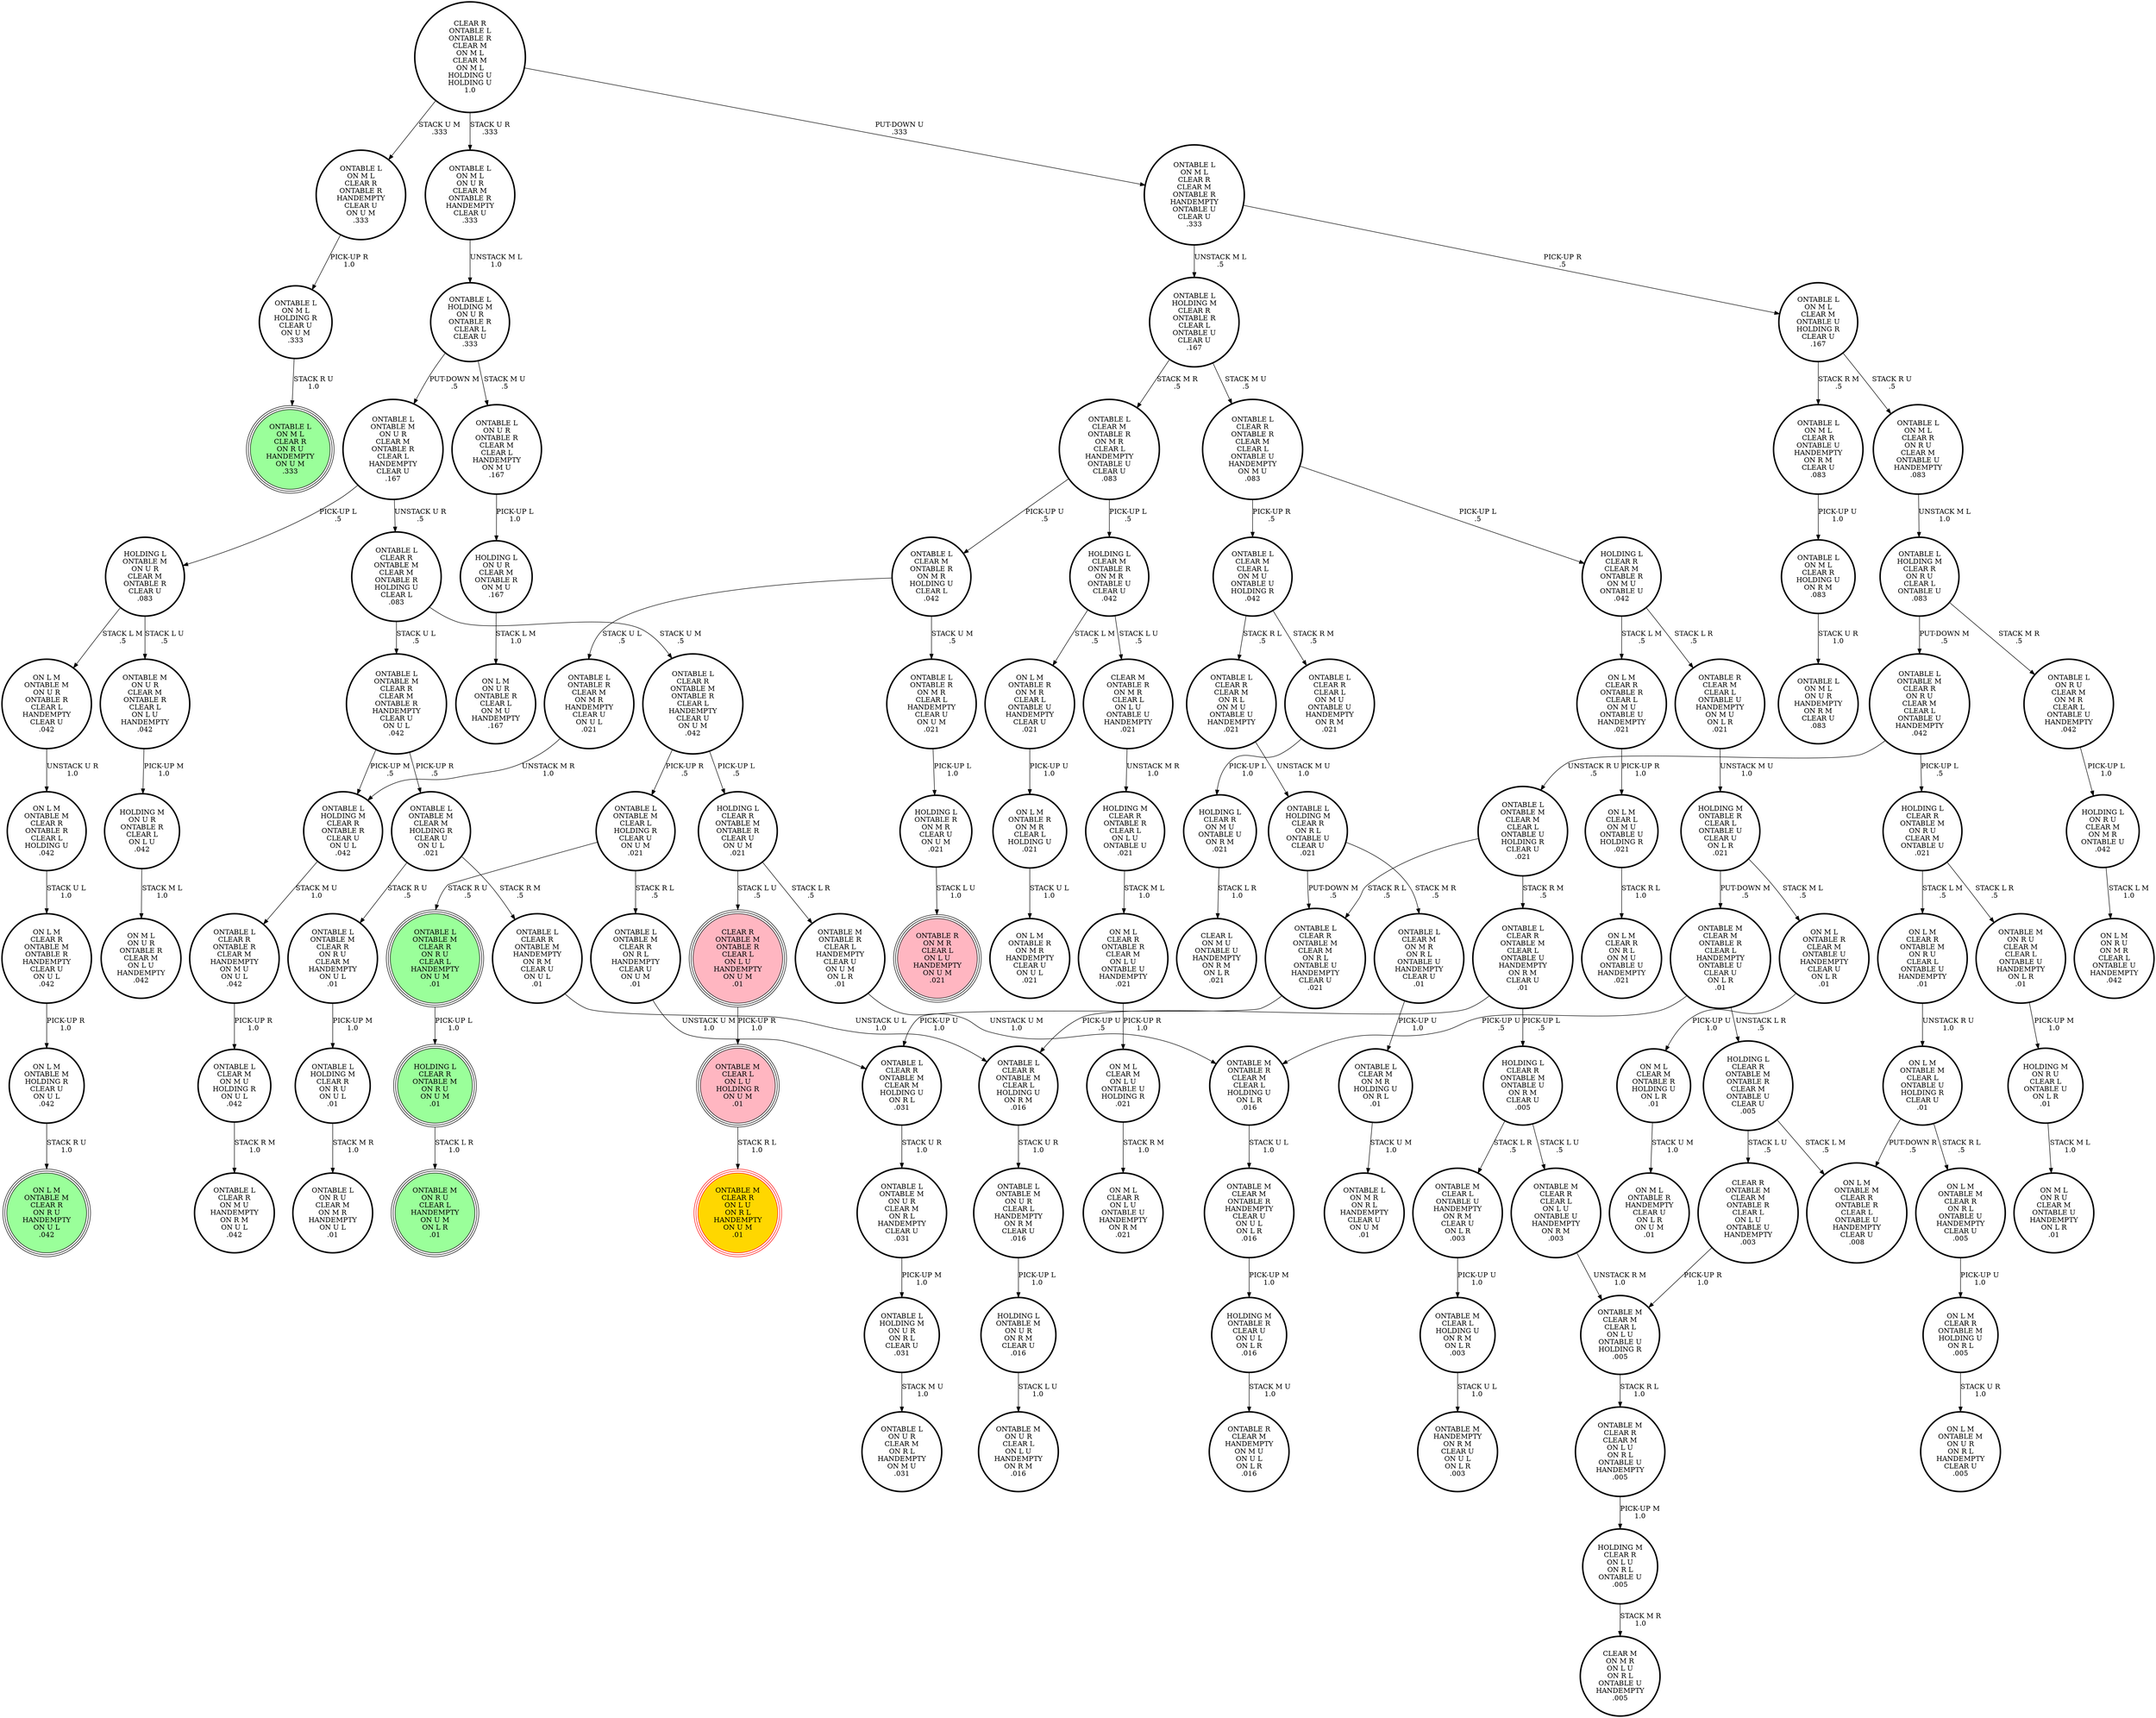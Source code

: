 digraph {
"ONTABLE M\nCLEAR M\nONTABLE R\nHANDEMPTY\nCLEAR U\nON U L\nON L R\n.016\n" -> "HOLDING M\nONTABLE R\nCLEAR U\nON U L\nON L R\n.016\n"[label="PICK-UP M\n1.0\n"];
"ON L M\nCLEAR R\nONTABLE M\nONTABLE R\nHANDEMPTY\nCLEAR U\nON U L\n.042\n" -> "ON L M\nONTABLE M\nHOLDING R\nCLEAR U\nON U L\n.042\n"[label="PICK-UP R\n1.0\n"];
"ONTABLE M\nCLEAR M\nCLEAR L\nON L U\nONTABLE U\nHOLDING R\n.005\n" -> "ONTABLE M\nCLEAR R\nCLEAR M\nON L U\nON R L\nONTABLE U\nHANDEMPTY\n.005\n"[label="STACK R L\n1.0\n"];
"ON L M\nONTABLE M\nHOLDING R\nCLEAR U\nON U L\n.042\n" -> "ON L M\nONTABLE M\nCLEAR R\nON R U\nHANDEMPTY\nON U L\n.042\n"[label="STACK R U\n1.0\n"];
"ON L M\nCLEAR R\nONTABLE R\nCLEAR L\nON M U\nONTABLE U\nHANDEMPTY\n.021\n" -> "ON L M\nCLEAR L\nON M U\nONTABLE U\nHOLDING R\n.021\n"[label="PICK-UP R\n1.0\n"];
"ONTABLE L\nCLEAR R\nONTABLE M\nHANDEMPTY\nON R M\nCLEAR U\nON U L\n.01\n" -> "ONTABLE L\nCLEAR R\nONTABLE M\nCLEAR L\nHOLDING U\nON R M\n.016\n"[label="UNSTACK U L\n1.0\n"];
"ONTABLE L\nHOLDING M\nCLEAR R\nON R U\nCLEAR L\nONTABLE U\n.083\n" -> "ONTABLE L\nON R U\nCLEAR M\nON M R\nCLEAR L\nONTABLE U\nHANDEMPTY\n.042\n"[label="STACK M R\n.5\n"];
"ONTABLE L\nHOLDING M\nCLEAR R\nON R U\nCLEAR L\nONTABLE U\n.083\n" -> "ONTABLE L\nONTABLE M\nCLEAR R\nON R U\nCLEAR M\nCLEAR L\nONTABLE U\nHANDEMPTY\n.042\n"[label="PUT-DOWN M\n.5\n"];
"ON L M\nONTABLE M\nCLEAR R\nONTABLE R\nCLEAR L\nHOLDING U\n.042\n" -> "ON L M\nCLEAR R\nONTABLE M\nONTABLE R\nHANDEMPTY\nCLEAR U\nON U L\n.042\n"[label="STACK U L\n1.0\n"];
"HOLDING L\nCLEAR R\nCLEAR M\nONTABLE R\nON M U\nONTABLE U\n.042\n" -> "ONTABLE R\nCLEAR M\nCLEAR L\nONTABLE U\nHANDEMPTY\nON M U\nON L R\n.021\n"[label="STACK L R\n.5\n"];
"HOLDING L\nCLEAR R\nCLEAR M\nONTABLE R\nON M U\nONTABLE U\n.042\n" -> "ON L M\nCLEAR R\nONTABLE R\nCLEAR L\nON M U\nONTABLE U\nHANDEMPTY\n.021\n"[label="STACK L M\n.5\n"];
"ONTABLE L\nHOLDING M\nON U R\nON R L\nCLEAR U\n.031\n" -> "ONTABLE L\nON U R\nCLEAR M\nON R L\nHANDEMPTY\nON M U\n.031\n"[label="STACK M U\n1.0\n"];
"HOLDING L\nCLEAR R\nONTABLE M\nON R U\nCLEAR M\nONTABLE U\n.021\n" -> "ON L M\nCLEAR R\nONTABLE M\nON R U\nCLEAR L\nONTABLE U\nHANDEMPTY\n.01\n"[label="STACK L M\n.5\n"];
"HOLDING L\nCLEAR R\nONTABLE M\nON R U\nCLEAR M\nONTABLE U\n.021\n" -> "ONTABLE M\nON R U\nCLEAR M\nCLEAR L\nONTABLE U\nHANDEMPTY\nON L R\n.01\n"[label="STACK L R\n.5\n"];
"HOLDING L\nONTABLE M\nON U R\nCLEAR M\nONTABLE R\nCLEAR U\n.083\n" -> "ONTABLE M\nON U R\nCLEAR M\nONTABLE R\nCLEAR L\nON L U\nHANDEMPTY\n.042\n"[label="STACK L U\n.5\n"];
"HOLDING L\nONTABLE M\nON U R\nCLEAR M\nONTABLE R\nCLEAR U\n.083\n" -> "ON L M\nONTABLE M\nON U R\nONTABLE R\nCLEAR L\nHANDEMPTY\nCLEAR U\n.042\n"[label="STACK L M\n.5\n"];
"HOLDING L\nCLEAR M\nONTABLE R\nON M R\nONTABLE U\nCLEAR U\n.042\n" -> "ON L M\nONTABLE R\nON M R\nCLEAR L\nONTABLE U\nHANDEMPTY\nCLEAR U\n.021\n"[label="STACK L M\n.5\n"];
"HOLDING L\nCLEAR M\nONTABLE R\nON M R\nONTABLE U\nCLEAR U\n.042\n" -> "CLEAR M\nONTABLE R\nON M R\nCLEAR L\nON L U\nONTABLE U\nHANDEMPTY\n.021\n"[label="STACK L U\n.5\n"];
"HOLDING L\nCLEAR R\nON M U\nONTABLE U\nON R M\n.021\n" -> "CLEAR L\nON M U\nONTABLE U\nHANDEMPTY\nON R M\nON L R\n.021\n"[label="STACK L R\n1.0\n"];
"HOLDING M\nONTABLE R\nCLEAR U\nON U L\nON L R\n.016\n" -> "ONTABLE R\nCLEAR M\nHANDEMPTY\nON M U\nON U L\nON L R\n.016\n"[label="STACK M U\n1.0\n"];
"ONTABLE R\nCLEAR M\nCLEAR L\nONTABLE U\nHANDEMPTY\nON M U\nON L R\n.021\n" -> "HOLDING M\nONTABLE R\nCLEAR L\nONTABLE U\nCLEAR U\nON L R\n.021\n"[label="UNSTACK M U\n1.0\n"];
"ONTABLE M\nCLEAR R\nCLEAR L\nON L U\nONTABLE U\nHANDEMPTY\nON R M\n.003\n" -> "ONTABLE M\nCLEAR M\nCLEAR L\nON L U\nONTABLE U\nHOLDING R\n.005\n"[label="UNSTACK R M\n1.0\n"];
"ONTABLE L\nONTABLE R\nON M R\nCLEAR L\nHANDEMPTY\nCLEAR U\nON U M\n.021\n" -> "HOLDING L\nONTABLE R\nON M R\nCLEAR U\nON U M\n.021\n"[label="PICK-UP L\n1.0\n"];
"HOLDING L\nCLEAR R\nONTABLE M\nONTABLE R\nCLEAR M\nONTABLE U\nCLEAR U\n.005\n" -> "ON L M\nONTABLE M\nCLEAR R\nONTABLE R\nCLEAR L\nONTABLE U\nHANDEMPTY\nCLEAR U\n.008\n"[label="STACK L M\n.5\n"];
"HOLDING L\nCLEAR R\nONTABLE M\nONTABLE R\nCLEAR M\nONTABLE U\nCLEAR U\n.005\n" -> "CLEAR R\nONTABLE M\nCLEAR M\nONTABLE R\nCLEAR L\nON L U\nONTABLE U\nHANDEMPTY\n.003\n"[label="STACK L U\n.5\n"];
"ON M L\nCLEAR M\nON L U\nONTABLE U\nHOLDING R\n.021\n" -> "ON M L\nCLEAR R\nON L U\nONTABLE U\nHANDEMPTY\nON R M\n.021\n"[label="STACK R M\n1.0\n"];
"ONTABLE M\nONTABLE R\nCLEAR M\nCLEAR L\nHOLDING U\nON L R\n.016\n" -> "ONTABLE M\nCLEAR M\nONTABLE R\nHANDEMPTY\nCLEAR U\nON U L\nON L R\n.016\n"[label="STACK U L\n1.0\n"];
"ONTABLE M\nCLEAR L\nHOLDING U\nON R M\nON L R\n.003\n" -> "ONTABLE M\nHANDEMPTY\nON R M\nCLEAR U\nON U L\nON L R\n.003\n"[label="STACK U L\n1.0\n"];
"CLEAR M\nONTABLE R\nON M R\nCLEAR L\nON L U\nONTABLE U\nHANDEMPTY\n.021\n" -> "HOLDING M\nCLEAR R\nONTABLE R\nCLEAR L\nON L U\nONTABLE U\n.021\n"[label="UNSTACK M R\n1.0\n"];
"ON L M\nONTABLE R\nON M R\nCLEAR L\nONTABLE U\nHANDEMPTY\nCLEAR U\n.021\n" -> "ON L M\nONTABLE R\nON M R\nCLEAR L\nHOLDING U\n.021\n"[label="PICK-UP U\n1.0\n"];
"HOLDING L\nON R U\nCLEAR M\nON M R\nONTABLE U\n.042\n" -> "ON L M\nON R U\nON M R\nCLEAR L\nONTABLE U\nHANDEMPTY\n.042\n"[label="STACK L M\n1.0\n"];
"ONTABLE L\nCLEAR R\nONTABLE M\nCLEAR M\nON R L\nONTABLE U\nHANDEMPTY\nCLEAR U\n.021\n" -> "ONTABLE L\nCLEAR R\nONTABLE M\nCLEAR M\nHOLDING U\nON R L\n.031\n"[label="PICK-UP U\n1.0\n"];
"ONTABLE M\nCLEAR L\nON L U\nHOLDING R\nON U M\n.01\n" -> "ONTABLE M\nCLEAR R\nON L U\nON R L\nHANDEMPTY\nON U M\n.01\n"[label="STACK R L\n1.0\n"];
"ONTABLE M\nON R U\nCLEAR M\nCLEAR L\nONTABLE U\nHANDEMPTY\nON L R\n.01\n" -> "HOLDING M\nON R U\nCLEAR L\nONTABLE U\nON L R\n.01\n"[label="PICK-UP M\n1.0\n"];
"HOLDING L\nON U R\nCLEAR M\nONTABLE R\nON M U\n.167\n" -> "ON L M\nON U R\nONTABLE R\nCLEAR L\nON M U\nHANDEMPTY\n.167\n"[label="STACK L M\n1.0\n"];
"ONTABLE L\nON M L\nCLEAR R\nONTABLE R\nHANDEMPTY\nCLEAR U\nON U M\n.333\n" -> "ONTABLE L\nON M L\nHOLDING R\nCLEAR U\nON U M\n.333\n"[label="PICK-UP R\n1.0\n"];
"ONTABLE L\nHOLDING M\nON U R\nONTABLE R\nCLEAR L\nCLEAR U\n.333\n" -> "ONTABLE L\nON U R\nONTABLE R\nCLEAR M\nCLEAR L\nHANDEMPTY\nON M U\n.167\n"[label="STACK M U\n.5\n"];
"ONTABLE L\nHOLDING M\nON U R\nONTABLE R\nCLEAR L\nCLEAR U\n.333\n" -> "ONTABLE L\nONTABLE M\nON U R\nCLEAR M\nONTABLE R\nCLEAR L\nHANDEMPTY\nCLEAR U\n.167\n"[label="PUT-DOWN M\n.5\n"];
"ONTABLE L\nCLEAR R\nONTABLE M\nONTABLE R\nCLEAR L\nHANDEMPTY\nCLEAR U\nON U M\n.042\n" -> "ONTABLE L\nONTABLE M\nCLEAR L\nHOLDING R\nCLEAR U\nON U M\n.021\n"[label="PICK-UP R\n.5\n"];
"ONTABLE L\nCLEAR R\nONTABLE M\nONTABLE R\nCLEAR L\nHANDEMPTY\nCLEAR U\nON U M\n.042\n" -> "HOLDING L\nCLEAR R\nONTABLE M\nONTABLE R\nCLEAR U\nON U M\n.021\n"[label="PICK-UP L\n.5\n"];
"ON L M\nONTABLE M\nCLEAR L\nONTABLE U\nHOLDING R\nCLEAR U\n.01\n" -> "ON L M\nONTABLE M\nCLEAR R\nONTABLE R\nCLEAR L\nONTABLE U\nHANDEMPTY\nCLEAR U\n.008\n"[label="PUT-DOWN R\n.5\n"];
"ON L M\nONTABLE M\nCLEAR L\nONTABLE U\nHOLDING R\nCLEAR U\n.01\n" -> "ON L M\nONTABLE M\nCLEAR R\nON R L\nONTABLE U\nHANDEMPTY\nCLEAR U\n.005\n"[label="STACK R L\n.5\n"];
"ONTABLE L\nON M L\nCLEAR R\nHOLDING U\nON R M\n.083\n" -> "ONTABLE L\nON M L\nON U R\nHANDEMPTY\nON R M\nCLEAR U\n.083\n"[label="STACK U R\n1.0\n"];
"ONTABLE L\nONTABLE M\nCLEAR R\nCLEAR M\nONTABLE R\nHANDEMPTY\nCLEAR U\nON U L\n.042\n" -> "ONTABLE L\nONTABLE M\nCLEAR M\nHOLDING R\nCLEAR U\nON U L\n.021\n"[label="PICK-UP R\n.5\n"];
"ONTABLE L\nONTABLE M\nCLEAR R\nCLEAR M\nONTABLE R\nHANDEMPTY\nCLEAR U\nON U L\n.042\n" -> "ONTABLE L\nHOLDING M\nCLEAR R\nONTABLE R\nCLEAR U\nON U L\n.042\n"[label="PICK-UP M\n.5\n"];
"ONTABLE L\nONTABLE M\nCLEAR L\nHOLDING R\nCLEAR U\nON U M\n.021\n" -> "ONTABLE L\nONTABLE M\nCLEAR R\nON R U\nCLEAR L\nHANDEMPTY\nON U M\n.01\n"[label="STACK R U\n.5\n"];
"ONTABLE L\nONTABLE M\nCLEAR L\nHOLDING R\nCLEAR U\nON U M\n.021\n" -> "ONTABLE L\nONTABLE M\nCLEAR R\nON R L\nHANDEMPTY\nCLEAR U\nON U M\n.01\n"[label="STACK R L\n.5\n"];
"ONTABLE M\nCLEAR L\nONTABLE U\nHANDEMPTY\nON R M\nCLEAR U\nON L R\n.003\n" -> "ONTABLE M\nCLEAR L\nHOLDING U\nON R M\nON L R\n.003\n"[label="PICK-UP U\n1.0\n"];
"ONTABLE L\nON M L\nON U R\nCLEAR M\nONTABLE R\nHANDEMPTY\nCLEAR U\n.333\n" -> "ONTABLE L\nHOLDING M\nON U R\nONTABLE R\nCLEAR L\nCLEAR U\n.333\n"[label="UNSTACK M L\n1.0\n"];
"ONTABLE L\nON M L\nCLEAR R\nCLEAR M\nONTABLE R\nHANDEMPTY\nONTABLE U\nCLEAR U\n.333\n" -> "ONTABLE L\nHOLDING M\nCLEAR R\nONTABLE R\nCLEAR L\nONTABLE U\nCLEAR U\n.167\n"[label="UNSTACK M L\n.5\n"];
"ONTABLE L\nON M L\nCLEAR R\nCLEAR M\nONTABLE R\nHANDEMPTY\nONTABLE U\nCLEAR U\n.333\n" -> "ONTABLE L\nON M L\nCLEAR M\nONTABLE U\nHOLDING R\nCLEAR U\n.167\n"[label="PICK-UP R\n.5\n"];
"ON L M\nONTABLE R\nON M R\nCLEAR L\nHOLDING U\n.021\n" -> "ON L M\nONTABLE R\nON M R\nHANDEMPTY\nCLEAR U\nON U L\n.021\n"[label="STACK U L\n1.0\n"];
"ONTABLE L\nON M L\nCLEAR R\nON R U\nCLEAR M\nONTABLE U\nHANDEMPTY\n.083\n" -> "ONTABLE L\nHOLDING M\nCLEAR R\nON R U\nCLEAR L\nONTABLE U\n.083\n"[label="UNSTACK M L\n1.0\n"];
"ONTABLE M\nON U R\nCLEAR M\nONTABLE R\nCLEAR L\nON L U\nHANDEMPTY\n.042\n" -> "HOLDING M\nON U R\nONTABLE R\nCLEAR L\nON L U\n.042\n"[label="PICK-UP M\n1.0\n"];
"HOLDING L\nCLEAR R\nONTABLE M\nON R U\nON U M\n.01\n" -> "ONTABLE M\nON R U\nCLEAR L\nHANDEMPTY\nON U M\nON L R\n.01\n"[label="STACK L R\n1.0\n"];
"ONTABLE L\nCLEAR R\nONTABLE R\nCLEAR M\nCLEAR L\nONTABLE U\nHANDEMPTY\nON M U\n.083\n" -> "HOLDING L\nCLEAR R\nCLEAR M\nONTABLE R\nON M U\nONTABLE U\n.042\n"[label="PICK-UP L\n.5\n"];
"ONTABLE L\nCLEAR R\nONTABLE R\nCLEAR M\nCLEAR L\nONTABLE U\nHANDEMPTY\nON M U\n.083\n" -> "ONTABLE L\nCLEAR M\nCLEAR L\nON M U\nONTABLE U\nHOLDING R\n.042\n"[label="PICK-UP R\n.5\n"];
"ONTABLE L\nCLEAR R\nCLEAR M\nON R L\nON M U\nONTABLE U\nHANDEMPTY\n.021\n" -> "ONTABLE L\nHOLDING M\nCLEAR R\nON R L\nONTABLE U\nCLEAR U\n.021\n"[label="UNSTACK M U\n1.0\n"];
"ONTABLE L\nONTABLE M\nCLEAR M\nCLEAR L\nONTABLE U\nHOLDING R\nCLEAR U\n.021\n" -> "ONTABLE L\nCLEAR R\nONTABLE M\nCLEAR M\nON R L\nONTABLE U\nHANDEMPTY\nCLEAR U\n.021\n"[label="STACK R L\n.5\n"];
"ONTABLE L\nONTABLE M\nCLEAR M\nCLEAR L\nONTABLE U\nHOLDING R\nCLEAR U\n.021\n" -> "ONTABLE L\nCLEAR R\nONTABLE M\nCLEAR L\nONTABLE U\nHANDEMPTY\nON R M\nCLEAR U\n.01\n"[label="STACK R M\n.5\n"];
"ONTABLE L\nONTABLE M\nCLEAR R\nON R U\nCLEAR M\nHANDEMPTY\nON U L\n.01\n" -> "ONTABLE L\nHOLDING M\nCLEAR R\nON R U\nON U L\n.01\n"[label="PICK-UP M\n1.0\n"];
"CLEAR R\nONTABLE M\nCLEAR M\nONTABLE R\nCLEAR L\nON L U\nONTABLE U\nHANDEMPTY\n.003\n" -> "ONTABLE M\nCLEAR M\nCLEAR L\nON L U\nONTABLE U\nHOLDING R\n.005\n"[label="PICK-UP R\n1.0\n"];
"ONTABLE L\nON M L\nCLEAR M\nONTABLE U\nHOLDING R\nCLEAR U\n.167\n" -> "ONTABLE L\nON M L\nCLEAR R\nONTABLE U\nHANDEMPTY\nON R M\nCLEAR U\n.083\n"[label="STACK R M\n.5\n"];
"ONTABLE L\nON M L\nCLEAR M\nONTABLE U\nHOLDING R\nCLEAR U\n.167\n" -> "ONTABLE L\nON M L\nCLEAR R\nON R U\nCLEAR M\nONTABLE U\nHANDEMPTY\n.083\n"[label="STACK R U\n.5\n"];
"ON L M\nONTABLE M\nON U R\nONTABLE R\nCLEAR L\nHANDEMPTY\nCLEAR U\n.042\n" -> "ON L M\nONTABLE M\nCLEAR R\nONTABLE R\nCLEAR L\nHOLDING U\n.042\n"[label="UNSTACK U R\n1.0\n"];
"ONTABLE M\nCLEAR M\nONTABLE R\nCLEAR L\nHANDEMPTY\nONTABLE U\nCLEAR U\nON L R\n.01\n" -> "ONTABLE M\nONTABLE R\nCLEAR M\nCLEAR L\nHOLDING U\nON L R\n.016\n"[label="PICK-UP U\n.5\n"];
"ONTABLE M\nCLEAR M\nONTABLE R\nCLEAR L\nHANDEMPTY\nONTABLE U\nCLEAR U\nON L R\n.01\n" -> "HOLDING L\nCLEAR R\nONTABLE M\nONTABLE R\nCLEAR M\nONTABLE U\nCLEAR U\n.005\n"[label="UNSTACK L R\n.5\n"];
"ONTABLE L\nCLEAR M\nON M R\nON R L\nONTABLE U\nHANDEMPTY\nCLEAR U\n.01\n" -> "ONTABLE L\nCLEAR M\nON M R\nHOLDING U\nON R L\n.01\n"[label="PICK-UP U\n1.0\n"];
"ONTABLE L\nONTABLE M\nON U R\nCLEAR M\nON R L\nHANDEMPTY\nCLEAR U\n.031\n" -> "ONTABLE L\nHOLDING M\nON U R\nON R L\nCLEAR U\n.031\n"[label="PICK-UP M\n1.0\n"];
"HOLDING L\nONTABLE R\nON M R\nCLEAR U\nON U M\n.021\n" -> "ONTABLE R\nON M R\nCLEAR L\nON L U\nHANDEMPTY\nON U M\n.021\n"[label="STACK L U\n1.0\n"];
"ONTABLE L\nCLEAR M\nONTABLE R\nON M R\nCLEAR L\nHANDEMPTY\nONTABLE U\nCLEAR U\n.083\n" -> "ONTABLE L\nCLEAR M\nONTABLE R\nON M R\nHOLDING U\nCLEAR L\n.042\n"[label="PICK-UP U\n.5\n"];
"ONTABLE L\nCLEAR M\nONTABLE R\nON M R\nCLEAR L\nHANDEMPTY\nONTABLE U\nCLEAR U\n.083\n" -> "HOLDING L\nCLEAR M\nONTABLE R\nON M R\nONTABLE U\nCLEAR U\n.042\n"[label="PICK-UP L\n.5\n"];
"ONTABLE L\nON M L\nCLEAR R\nONTABLE U\nHANDEMPTY\nON R M\nCLEAR U\n.083\n" -> "ONTABLE L\nON M L\nCLEAR R\nHOLDING U\nON R M\n.083\n"[label="PICK-UP U\n1.0\n"];
"HOLDING M\nONTABLE R\nCLEAR L\nONTABLE U\nCLEAR U\nON L R\n.021\n" -> "ONTABLE M\nCLEAR M\nONTABLE R\nCLEAR L\nHANDEMPTY\nONTABLE U\nCLEAR U\nON L R\n.01\n"[label="PUT-DOWN M\n.5\n"];
"HOLDING M\nONTABLE R\nCLEAR L\nONTABLE U\nCLEAR U\nON L R\n.021\n" -> "ON M L\nONTABLE R\nCLEAR M\nONTABLE U\nHANDEMPTY\nCLEAR U\nON L R\n.01\n"[label="STACK M L\n.5\n"];
"ONTABLE L\nCLEAR R\nONTABLE M\nCLEAR M\nHOLDING U\nON R L\n.031\n" -> "ONTABLE L\nONTABLE M\nON U R\nCLEAR M\nON R L\nHANDEMPTY\nCLEAR U\n.031\n"[label="STACK U R\n1.0\n"];
"ONTABLE L\nCLEAR M\nCLEAR L\nON M U\nONTABLE U\nHOLDING R\n.042\n" -> "ONTABLE L\nCLEAR R\nCLEAR M\nON R L\nON M U\nONTABLE U\nHANDEMPTY\n.021\n"[label="STACK R L\n.5\n"];
"ONTABLE L\nCLEAR M\nCLEAR L\nON M U\nONTABLE U\nHOLDING R\n.042\n" -> "ONTABLE L\nCLEAR R\nCLEAR L\nON M U\nONTABLE U\nHANDEMPTY\nON R M\n.021\n"[label="STACK R M\n.5\n"];
"ONTABLE M\nONTABLE R\nCLEAR L\nHANDEMPTY\nCLEAR U\nON U M\nON L R\n.01\n" -> "ONTABLE M\nONTABLE R\nCLEAR M\nCLEAR L\nHOLDING U\nON L R\n.016\n"[label="UNSTACK U M\n1.0\n"];
"HOLDING L\nCLEAR R\nONTABLE M\nONTABLE U\nON R M\nCLEAR U\n.005\n" -> "ONTABLE M\nCLEAR R\nCLEAR L\nON L U\nONTABLE U\nHANDEMPTY\nON R M\n.003\n"[label="STACK L U\n.5\n"];
"HOLDING L\nCLEAR R\nONTABLE M\nONTABLE U\nON R M\nCLEAR U\n.005\n" -> "ONTABLE M\nCLEAR L\nONTABLE U\nHANDEMPTY\nON R M\nCLEAR U\nON L R\n.003\n"[label="STACK L R\n.5\n"];
"HOLDING M\nON U R\nONTABLE R\nCLEAR L\nON L U\n.042\n" -> "ON M L\nON U R\nONTABLE R\nCLEAR M\nON L U\nHANDEMPTY\n.042\n"[label="STACK M L\n1.0\n"];
"ONTABLE M\nCLEAR R\nCLEAR M\nON L U\nON R L\nONTABLE U\nHANDEMPTY\n.005\n" -> "HOLDING M\nCLEAR R\nON L U\nON R L\nONTABLE U\n.005\n"[label="PICK-UP M\n1.0\n"];
"ONTABLE L\nONTABLE M\nON U R\nCLEAR M\nONTABLE R\nCLEAR L\nHANDEMPTY\nCLEAR U\n.167\n" -> "HOLDING L\nONTABLE M\nON U R\nCLEAR M\nONTABLE R\nCLEAR U\n.083\n"[label="PICK-UP L\n.5\n"];
"ONTABLE L\nONTABLE M\nON U R\nCLEAR M\nONTABLE R\nCLEAR L\nHANDEMPTY\nCLEAR U\n.167\n" -> "ONTABLE L\nCLEAR R\nONTABLE M\nCLEAR M\nONTABLE R\nHOLDING U\nCLEAR L\n.083\n"[label="UNSTACK U R\n.5\n"];
"ON L M\nCLEAR R\nONTABLE M\nON R U\nCLEAR L\nONTABLE U\nHANDEMPTY\n.01\n" -> "ON L M\nONTABLE M\nCLEAR L\nONTABLE U\nHOLDING R\nCLEAR U\n.01\n"[label="UNSTACK R U\n1.0\n"];
"CLEAR R\nONTABLE M\nONTABLE R\nCLEAR L\nON L U\nHANDEMPTY\nON U M\n.01\n" -> "ONTABLE M\nCLEAR L\nON L U\nHOLDING R\nON U M\n.01\n"[label="PICK-UP R\n1.0\n"];
"ONTABLE L\nONTABLE R\nCLEAR M\nON M R\nHANDEMPTY\nCLEAR U\nON U L\n.021\n" -> "ONTABLE L\nHOLDING M\nCLEAR R\nONTABLE R\nCLEAR U\nON U L\n.042\n"[label="UNSTACK M R\n1.0\n"];
"CLEAR R\nONTABLE L\nONTABLE R\nCLEAR M\nON M L\nCLEAR M\nON M L\nHOLDING U\nHOLDING U\n1.0\n" -> "ONTABLE L\nON M L\nON U R\nCLEAR M\nONTABLE R\nHANDEMPTY\nCLEAR U\n.333\n"[label="STACK U R\n.333\n"];
"CLEAR R\nONTABLE L\nONTABLE R\nCLEAR M\nON M L\nCLEAR M\nON M L\nHOLDING U\nHOLDING U\n1.0\n" -> "ONTABLE L\nON M L\nCLEAR R\nCLEAR M\nONTABLE R\nHANDEMPTY\nONTABLE U\nCLEAR U\n.333\n"[label="PUT-DOWN U\n.333\n"];
"CLEAR R\nONTABLE L\nONTABLE R\nCLEAR M\nON M L\nCLEAR M\nON M L\nHOLDING U\nHOLDING U\n1.0\n" -> "ONTABLE L\nON M L\nCLEAR R\nONTABLE R\nHANDEMPTY\nCLEAR U\nON U M\n.333\n"[label="STACK U M\n.333\n"];
"ONTABLE L\nHOLDING M\nCLEAR R\nONTABLE R\nCLEAR L\nONTABLE U\nCLEAR U\n.167\n" -> "ONTABLE L\nCLEAR R\nONTABLE R\nCLEAR M\nCLEAR L\nONTABLE U\nHANDEMPTY\nON M U\n.083\n"[label="STACK M U\n.5\n"];
"ONTABLE L\nHOLDING M\nCLEAR R\nONTABLE R\nCLEAR L\nONTABLE U\nCLEAR U\n.167\n" -> "ONTABLE L\nCLEAR M\nONTABLE R\nON M R\nCLEAR L\nHANDEMPTY\nONTABLE U\nCLEAR U\n.083\n"[label="STACK M R\n.5\n"];
"ONTABLE L\nCLEAR R\nONTABLE M\nCLEAR L\nONTABLE U\nHANDEMPTY\nON R M\nCLEAR U\n.01\n" -> "ONTABLE L\nCLEAR R\nONTABLE M\nCLEAR L\nHOLDING U\nON R M\n.016\n"[label="PICK-UP U\n.5\n"];
"ONTABLE L\nCLEAR R\nONTABLE M\nCLEAR L\nONTABLE U\nHANDEMPTY\nON R M\nCLEAR U\n.01\n" -> "HOLDING L\nCLEAR R\nONTABLE M\nONTABLE U\nON R M\nCLEAR U\n.005\n"[label="PICK-UP L\n.5\n"];
"ON L M\nONTABLE M\nCLEAR R\nON R L\nONTABLE U\nHANDEMPTY\nCLEAR U\n.005\n" -> "ON L M\nCLEAR R\nONTABLE M\nHOLDING U\nON R L\n.005\n"[label="PICK-UP U\n1.0\n"];
"ONTABLE L\nCLEAR R\nCLEAR L\nON M U\nONTABLE U\nHANDEMPTY\nON R M\n.021\n" -> "HOLDING L\nCLEAR R\nON M U\nONTABLE U\nON R M\n.021\n"[label="PICK-UP L\n1.0\n"];
"ON M L\nCLEAR R\nONTABLE R\nCLEAR M\nON L U\nONTABLE U\nHANDEMPTY\n.021\n" -> "ON M L\nCLEAR M\nON L U\nONTABLE U\nHOLDING R\n.021\n"[label="PICK-UP R\n1.0\n"];
"ONTABLE L\nHOLDING M\nCLEAR R\nONTABLE R\nCLEAR U\nON U L\n.042\n" -> "ONTABLE L\nCLEAR R\nONTABLE R\nCLEAR M\nHANDEMPTY\nON M U\nON U L\n.042\n"[label="STACK M U\n1.0\n"];
"ONTABLE L\nONTABLE M\nCLEAR R\nON R L\nHANDEMPTY\nCLEAR U\nON U M\n.01\n" -> "ONTABLE L\nCLEAR R\nONTABLE M\nCLEAR M\nHOLDING U\nON R L\n.031\n"[label="UNSTACK U M\n1.0\n"];
"ONTABLE L\nCLEAR M\nONTABLE R\nON M R\nHOLDING U\nCLEAR L\n.042\n" -> "ONTABLE L\nONTABLE R\nCLEAR M\nON M R\nHANDEMPTY\nCLEAR U\nON U L\n.021\n"[label="STACK U L\n.5\n"];
"ONTABLE L\nCLEAR M\nONTABLE R\nON M R\nHOLDING U\nCLEAR L\n.042\n" -> "ONTABLE L\nONTABLE R\nON M R\nCLEAR L\nHANDEMPTY\nCLEAR U\nON U M\n.021\n"[label="STACK U M\n.5\n"];
"ONTABLE L\nONTABLE M\nCLEAR R\nON R U\nCLEAR L\nHANDEMPTY\nON U M\n.01\n" -> "HOLDING L\nCLEAR R\nONTABLE M\nON R U\nON U M\n.01\n"[label="PICK-UP L\n1.0\n"];
"ONTABLE L\nON U R\nONTABLE R\nCLEAR M\nCLEAR L\nHANDEMPTY\nON M U\n.167\n" -> "HOLDING L\nON U R\nCLEAR M\nONTABLE R\nON M U\n.167\n"[label="PICK-UP L\n1.0\n"];
"ONTABLE L\nON R U\nCLEAR M\nON M R\nCLEAR L\nONTABLE U\nHANDEMPTY\n.042\n" -> "HOLDING L\nON R U\nCLEAR M\nON M R\nONTABLE U\n.042\n"[label="PICK-UP L\n1.0\n"];
"ONTABLE L\nHOLDING M\nCLEAR R\nON R L\nONTABLE U\nCLEAR U\n.021\n" -> "ONTABLE L\nCLEAR R\nONTABLE M\nCLEAR M\nON R L\nONTABLE U\nHANDEMPTY\nCLEAR U\n.021\n"[label="PUT-DOWN M\n.5\n"];
"ONTABLE L\nHOLDING M\nCLEAR R\nON R L\nONTABLE U\nCLEAR U\n.021\n" -> "ONTABLE L\nCLEAR M\nON M R\nON R L\nONTABLE U\nHANDEMPTY\nCLEAR U\n.01\n"[label="STACK M R\n.5\n"];
"ONTABLE L\nON M L\nHOLDING R\nCLEAR U\nON U M\n.333\n" -> "ONTABLE L\nON M L\nCLEAR R\nON R U\nHANDEMPTY\nON U M\n.333\n"[label="STACK R U\n1.0\n"];
"HOLDING L\nONTABLE M\nON U R\nON R M\nCLEAR U\n.016\n" -> "ONTABLE M\nON U R\nCLEAR L\nON L U\nHANDEMPTY\nON R M\n.016\n"[label="STACK L U\n1.0\n"];
"ONTABLE L\nONTABLE M\nCLEAR R\nON R U\nCLEAR M\nCLEAR L\nONTABLE U\nHANDEMPTY\n.042\n" -> "ONTABLE L\nONTABLE M\nCLEAR M\nCLEAR L\nONTABLE U\nHOLDING R\nCLEAR U\n.021\n"[label="UNSTACK R U\n.5\n"];
"ONTABLE L\nONTABLE M\nCLEAR R\nON R U\nCLEAR M\nCLEAR L\nONTABLE U\nHANDEMPTY\n.042\n" -> "HOLDING L\nCLEAR R\nONTABLE M\nON R U\nCLEAR M\nONTABLE U\n.021\n"[label="PICK-UP L\n.5\n"];
"ON M L\nONTABLE R\nCLEAR M\nONTABLE U\nHANDEMPTY\nCLEAR U\nON L R\n.01\n" -> "ON M L\nCLEAR M\nONTABLE R\nHOLDING U\nON L R\n.01\n"[label="PICK-UP U\n1.0\n"];
"ONTABLE L\nONTABLE M\nON U R\nCLEAR L\nHANDEMPTY\nON R M\nCLEAR U\n.016\n" -> "HOLDING L\nONTABLE M\nON U R\nON R M\nCLEAR U\n.016\n"[label="PICK-UP L\n1.0\n"];
"ONTABLE L\nCLEAR R\nONTABLE M\nCLEAR M\nONTABLE R\nHOLDING U\nCLEAR L\n.083\n" -> "ONTABLE L\nONTABLE M\nCLEAR R\nCLEAR M\nONTABLE R\nHANDEMPTY\nCLEAR U\nON U L\n.042\n"[label="STACK U L\n.5\n"];
"ONTABLE L\nCLEAR R\nONTABLE M\nCLEAR M\nONTABLE R\nHOLDING U\nCLEAR L\n.083\n" -> "ONTABLE L\nCLEAR R\nONTABLE M\nONTABLE R\nCLEAR L\nHANDEMPTY\nCLEAR U\nON U M\n.042\n"[label="STACK U M\n.5\n"];
"ONTABLE L\nCLEAR R\nONTABLE M\nCLEAR L\nHOLDING U\nON R M\n.016\n" -> "ONTABLE L\nONTABLE M\nON U R\nCLEAR L\nHANDEMPTY\nON R M\nCLEAR U\n.016\n"[label="STACK U R\n1.0\n"];
"HOLDING L\nCLEAR R\nONTABLE M\nONTABLE R\nCLEAR U\nON U M\n.021\n" -> "ONTABLE M\nONTABLE R\nCLEAR L\nHANDEMPTY\nCLEAR U\nON U M\nON L R\n.01\n"[label="STACK L R\n.5\n"];
"HOLDING L\nCLEAR R\nONTABLE M\nONTABLE R\nCLEAR U\nON U M\n.021\n" -> "CLEAR R\nONTABLE M\nONTABLE R\nCLEAR L\nON L U\nHANDEMPTY\nON U M\n.01\n"[label="STACK L U\n.5\n"];
"ONTABLE L\nHOLDING M\nCLEAR R\nON R U\nON U L\n.01\n" -> "ONTABLE L\nON R U\nCLEAR M\nON M R\nHANDEMPTY\nON U L\n.01\n"[label="STACK M R\n1.0\n"];
"ONTABLE L\nONTABLE M\nCLEAR M\nHOLDING R\nCLEAR U\nON U L\n.021\n" -> "ONTABLE L\nCLEAR R\nONTABLE M\nHANDEMPTY\nON R M\nCLEAR U\nON U L\n.01\n"[label="STACK R M\n.5\n"];
"ONTABLE L\nONTABLE M\nCLEAR M\nHOLDING R\nCLEAR U\nON U L\n.021\n" -> "ONTABLE L\nONTABLE M\nCLEAR R\nON R U\nCLEAR M\nHANDEMPTY\nON U L\n.01\n"[label="STACK R U\n.5\n"];
"ON L M\nCLEAR L\nON M U\nONTABLE U\nHOLDING R\n.021\n" -> "ON L M\nCLEAR R\nON R L\nON M U\nONTABLE U\nHANDEMPTY\n.021\n"[label="STACK R L\n1.0\n"];
"ONTABLE L\nCLEAR R\nONTABLE R\nCLEAR M\nHANDEMPTY\nON M U\nON U L\n.042\n" -> "ONTABLE L\nCLEAR M\nON M U\nHOLDING R\nON U L\n.042\n"[label="PICK-UP R\n1.0\n"];
"HOLDING M\nCLEAR R\nONTABLE R\nCLEAR L\nON L U\nONTABLE U\n.021\n" -> "ON M L\nCLEAR R\nONTABLE R\nCLEAR M\nON L U\nONTABLE U\nHANDEMPTY\n.021\n"[label="STACK M L\n1.0\n"];
"ONTABLE L\nCLEAR M\nON M U\nHOLDING R\nON U L\n.042\n" -> "ONTABLE L\nCLEAR R\nON M U\nHANDEMPTY\nON R M\nON U L\n.042\n"[label="STACK R M\n1.0\n"];
"ON M L\nCLEAR M\nONTABLE R\nHOLDING U\nON L R\n.01\n" -> "ON M L\nONTABLE R\nHANDEMPTY\nCLEAR U\nON L R\nON U M\n.01\n"[label="STACK U M\n1.0\n"];
"ON L M\nCLEAR R\nONTABLE M\nHOLDING U\nON R L\n.005\n" -> "ON L M\nONTABLE M\nON U R\nON R L\nHANDEMPTY\nCLEAR U\n.005\n"[label="STACK U R\n1.0\n"];
"ONTABLE L\nCLEAR M\nON M R\nHOLDING U\nON R L\n.01\n" -> "ONTABLE L\nON M R\nON R L\nHANDEMPTY\nCLEAR U\nON U M\n.01\n"[label="STACK U M\n1.0\n"];
"HOLDING M\nCLEAR R\nON L U\nON R L\nONTABLE U\n.005\n" -> "CLEAR M\nON M R\nON L U\nON R L\nONTABLE U\nHANDEMPTY\n.005\n"[label="STACK M R\n1.0\n"];
"HOLDING M\nON R U\nCLEAR L\nONTABLE U\nON L R\n.01\n" -> "ON M L\nON R U\nCLEAR M\nONTABLE U\nHANDEMPTY\nON L R\n.01\n"[label="STACK M L\n1.0\n"];
"ON M L\nCLEAR R\nON L U\nONTABLE U\nHANDEMPTY\nON R M\n.021\n" [shape=circle, penwidth=3];
"ON L M\nONTABLE M\nON U R\nON R L\nHANDEMPTY\nCLEAR U\n.005\n" [shape=circle, penwidth=3];
"ONTABLE R\nCLEAR M\nHANDEMPTY\nON M U\nON U L\nON L R\n.016\n" [shape=circle, penwidth=3];
"CLEAR M\nON M R\nON L U\nON R L\nONTABLE U\nHANDEMPTY\n.005\n" [shape=circle, penwidth=3];
"ONTABLE L\nON M L\nCLEAR R\nON R U\nHANDEMPTY\nON U M\n.333\n" [shape=circle, style=filled, fillcolor=palegreen1, peripheries=3];
"ON M L\nONTABLE R\nHANDEMPTY\nCLEAR U\nON L R\nON U M\n.01\n" [shape=circle, penwidth=3];
"ONTABLE M\nON R U\nCLEAR L\nHANDEMPTY\nON U M\nON L R\n.01\n" [shape=circle, style=filled, fillcolor=palegreen1, peripheries=3];
"ON L M\nON R U\nON M R\nCLEAR L\nONTABLE U\nHANDEMPTY\n.042\n" [shape=circle, penwidth=3];
"ON M L\nON U R\nONTABLE R\nCLEAR M\nON L U\nHANDEMPTY\n.042\n" [shape=circle, penwidth=3];
"ONTABLE M\nON U R\nCLEAR L\nON L U\nHANDEMPTY\nON R M\n.016\n" [shape=circle, penwidth=3];
"ON L M\nONTABLE R\nON M R\nHANDEMPTY\nCLEAR U\nON U L\n.021\n" [shape=circle, penwidth=3];
"ONTABLE L\nON M R\nON R L\nHANDEMPTY\nCLEAR U\nON U M\n.01\n" [shape=circle, penwidth=3];
"ONTABLE L\nON M L\nON U R\nHANDEMPTY\nON R M\nCLEAR U\n.083\n" [shape=circle, penwidth=3];
"ON M L\nON R U\nCLEAR M\nONTABLE U\nHANDEMPTY\nON L R\n.01\n" [shape=circle, penwidth=3];
"ON L M\nONTABLE M\nCLEAR R\nONTABLE R\nCLEAR L\nONTABLE U\nHANDEMPTY\nCLEAR U\n.008\n" [shape=circle, penwidth=3];
"ON L M\nON U R\nONTABLE R\nCLEAR L\nON M U\nHANDEMPTY\n.167\n" [shape=circle, penwidth=3];
"ON L M\nCLEAR R\nON R L\nON M U\nONTABLE U\nHANDEMPTY\n.021\n" [shape=circle, penwidth=3];
"ON L M\nONTABLE M\nCLEAR R\nON R U\nHANDEMPTY\nON U L\n.042\n" [shape=circle, style=filled, fillcolor=palegreen1, peripheries=3];
"ONTABLE L\nON R U\nCLEAR M\nON M R\nHANDEMPTY\nON U L\n.01\n" [shape=circle, penwidth=3];
"ONTABLE R\nON M R\nCLEAR L\nON L U\nHANDEMPTY\nON U M\n.021\n" [shape=circle, style=filled, fillcolor=lightpink, peripheries=3];
"ONTABLE L\nON U R\nCLEAR M\nON R L\nHANDEMPTY\nON M U\n.031\n" [shape=circle, penwidth=3];
"CLEAR L\nON M U\nONTABLE U\nHANDEMPTY\nON R M\nON L R\n.021\n" [shape=circle, penwidth=3];
"ONTABLE L\nCLEAR R\nON M U\nHANDEMPTY\nON R M\nON U L\n.042\n" [shape=circle, penwidth=3];
"ONTABLE M\nHANDEMPTY\nON R M\nCLEAR U\nON U L\nON L R\n.003\n" [shape=circle, penwidth=3];
"ONTABLE M\nCLEAR R\nON L U\nON R L\nHANDEMPTY\nON U M\n.01\n" [shape=circle, style=filled color=red, fillcolor=gold, peripheries=3];
"ONTABLE M\nCLEAR M\nONTABLE R\nCLEAR L\nHANDEMPTY\nONTABLE U\nCLEAR U\nON L R\n.01\n" [shape=circle, penwidth=3];
"CLEAR M\nONTABLE R\nON M R\nCLEAR L\nON L U\nONTABLE U\nHANDEMPTY\n.021\n" [shape=circle, penwidth=3];
"ONTABLE L\nCLEAR R\nONTABLE R\nCLEAR M\nHANDEMPTY\nON M U\nON U L\n.042\n" [shape=circle, penwidth=3];
"ONTABLE L\nCLEAR R\nONTABLE M\nHANDEMPTY\nON R M\nCLEAR U\nON U L\n.01\n" [shape=circle, penwidth=3];
"ONTABLE L\nCLEAR M\nON M R\nHOLDING U\nON R L\n.01\n" [shape=circle, penwidth=3];
"ON L M\nONTABLE M\nCLEAR R\nON R L\nONTABLE U\nHANDEMPTY\nCLEAR U\n.005\n" [shape=circle, penwidth=3];
"ONTABLE L\nON M L\nCLEAR R\nON R U\nCLEAR M\nONTABLE U\nHANDEMPTY\n.083\n" [shape=circle, penwidth=3];
"ONTABLE L\nONTABLE M\nON U R\nCLEAR L\nHANDEMPTY\nON R M\nCLEAR U\n.016\n" [shape=circle, penwidth=3];
"ONTABLE L\nCLEAR M\nON M R\nON R L\nONTABLE U\nHANDEMPTY\nCLEAR U\n.01\n" [shape=circle, penwidth=3];
"ON M L\nCLEAR R\nON L U\nONTABLE U\nHANDEMPTY\nON R M\n.021\n" [shape=circle, penwidth=3];
"HOLDING M\nONTABLE R\nCLEAR U\nON U L\nON L R\n.016\n" [shape=circle, penwidth=3];
"ONTABLE L\nCLEAR M\nON M U\nHOLDING R\nON U L\n.042\n" [shape=circle, penwidth=3];
"ON L M\nONTABLE M\nON U R\nON R L\nHANDEMPTY\nCLEAR U\n.005\n" [shape=circle, penwidth=3];
"ONTABLE L\nONTABLE M\nCLEAR L\nHOLDING R\nCLEAR U\nON U M\n.021\n" [shape=circle, penwidth=3];
"ONTABLE L\nCLEAR R\nCLEAR L\nON M U\nONTABLE U\nHANDEMPTY\nON R M\n.021\n" [shape=circle, penwidth=3];
"HOLDING L\nCLEAR R\nON M U\nONTABLE U\nON R M\n.021\n" [shape=circle, penwidth=3];
"ONTABLE L\nHOLDING M\nCLEAR R\nONTABLE R\nCLEAR L\nONTABLE U\nCLEAR U\n.167\n" [shape=circle, penwidth=3];
"ONTABLE L\nON M L\nHOLDING R\nCLEAR U\nON U M\n.333\n" [shape=circle, penwidth=3];
"ONTABLE L\nCLEAR R\nONTABLE M\nCLEAR L\nONTABLE U\nHANDEMPTY\nON R M\nCLEAR U\n.01\n" [shape=circle, penwidth=3];
"ONTABLE L\nCLEAR R\nONTABLE M\nCLEAR M\nHOLDING U\nON R L\n.031\n" [shape=circle, penwidth=3];
"HOLDING L\nONTABLE R\nON M R\nCLEAR U\nON U M\n.021\n" [shape=circle, penwidth=3];
"ONTABLE R\nCLEAR M\nHANDEMPTY\nON M U\nON U L\nON L R\n.016\n" [shape=circle, penwidth=3];
"HOLDING L\nCLEAR R\nONTABLE M\nONTABLE R\nCLEAR M\nONTABLE U\nCLEAR U\n.005\n" [shape=circle, penwidth=3];
"CLEAR M\nON M R\nON L U\nON R L\nONTABLE U\nHANDEMPTY\n.005\n" [shape=circle, penwidth=3];
"ON M L\nCLEAR M\nON L U\nONTABLE U\nHOLDING R\n.021\n" [shape=circle, penwidth=3];
"ON L M\nCLEAR L\nON M U\nONTABLE U\nHOLDING R\n.021\n" [shape=circle, penwidth=3];
"ON M L\nONTABLE R\nCLEAR M\nONTABLE U\nHANDEMPTY\nCLEAR U\nON L R\n.01\n" [shape=circle, penwidth=3];
"HOLDING L\nONTABLE M\nON U R\nON R M\nCLEAR U\n.016\n" [shape=circle, penwidth=3];
"ON L M\nONTABLE R\nON M R\nCLEAR L\nONTABLE U\nHANDEMPTY\nCLEAR U\n.021\n" [shape=circle, penwidth=3];
"ONTABLE L\nONTABLE M\nCLEAR M\nHOLDING R\nCLEAR U\nON U L\n.021\n" [shape=circle, penwidth=3];
"ONTABLE L\nCLEAR R\nONTABLE M\nCLEAR L\nHOLDING U\nON R M\n.016\n" [shape=circle, penwidth=3];
"CLEAR R\nONTABLE M\nCLEAR M\nONTABLE R\nCLEAR L\nON L U\nONTABLE U\nHANDEMPTY\n.003\n" [shape=circle, penwidth=3];
"ONTABLE L\nON M L\nCLEAR R\nON R U\nHANDEMPTY\nON U M\n.333\n" [shape=circle, style=filled, fillcolor=palegreen1, peripheries=3];
"ON M L\nONTABLE R\nHANDEMPTY\nCLEAR U\nON L R\nON U M\n.01\n" [shape=circle, penwidth=3];
"ONTABLE L\nCLEAR R\nONTABLE R\nCLEAR M\nCLEAR L\nONTABLE U\nHANDEMPTY\nON M U\n.083\n" [shape=circle, penwidth=3];
"ON L M\nONTABLE M\nCLEAR L\nONTABLE U\nHOLDING R\nCLEAR U\n.01\n" [shape=circle, penwidth=3];
"CLEAR R\nONTABLE M\nONTABLE R\nCLEAR L\nON L U\nHANDEMPTY\nON U M\n.01\n" [shape=circle, style=filled, fillcolor=lightpink, peripheries=3];
"ONTABLE M\nCLEAR M\nCLEAR L\nON L U\nONTABLE U\nHOLDING R\n.005\n" [shape=circle, penwidth=3];
"ON L M\nONTABLE R\nON M R\nCLEAR L\nHOLDING U\n.021\n" [shape=circle, penwidth=3];
"HOLDING L\nONTABLE M\nON U R\nCLEAR M\nONTABLE R\nCLEAR U\n.083\n" [shape=circle, penwidth=3];
"ONTABLE M\nON R U\nCLEAR L\nHANDEMPTY\nON U M\nON L R\n.01\n" [shape=circle, style=filled, fillcolor=palegreen1, peripheries=3];
"HOLDING L\nCLEAR R\nONTABLE M\nONTABLE U\nON R M\nCLEAR U\n.005\n" [shape=circle, penwidth=3];
"ONTABLE L\nON R U\nCLEAR M\nON M R\nCLEAR L\nONTABLE U\nHANDEMPTY\n.042\n" [shape=circle, penwidth=3];
"ONTABLE L\nCLEAR R\nONTABLE M\nONTABLE R\nCLEAR L\nHANDEMPTY\nCLEAR U\nON U M\n.042\n" [shape=circle, penwidth=3];
"HOLDING M\nCLEAR R\nONTABLE R\nCLEAR L\nON L U\nONTABLE U\n.021\n" [shape=circle, penwidth=3];
"HOLDING L\nON U R\nCLEAR M\nONTABLE R\nON M U\n.167\n" [shape=circle, penwidth=3];
"ON L M\nONTABLE M\nCLEAR R\nONTABLE R\nCLEAR L\nHOLDING U\n.042\n" [shape=circle, penwidth=3];
"ON L M\nON R U\nON M R\nCLEAR L\nONTABLE U\nHANDEMPTY\n.042\n" [shape=circle, penwidth=3];
"HOLDING M\nON R U\nCLEAR L\nONTABLE U\nON L R\n.01\n" [shape=circle, penwidth=3];
"ONTABLE L\nCLEAR R\nONTABLE M\nCLEAR M\nONTABLE R\nHOLDING U\nCLEAR L\n.083\n" [shape=circle, penwidth=3];
"ONTABLE L\nHOLDING M\nCLEAR R\nON R U\nCLEAR L\nONTABLE U\n.083\n" [shape=circle, penwidth=3];
"ON M L\nON U R\nONTABLE R\nCLEAR M\nON L U\nHANDEMPTY\n.042\n" [shape=circle, penwidth=3];
"ONTABLE M\nON U R\nCLEAR L\nON L U\nHANDEMPTY\nON R M\n.016\n" [shape=circle, penwidth=3];
"ON L M\nCLEAR R\nONTABLE M\nON R U\nCLEAR L\nONTABLE U\nHANDEMPTY\n.01\n" [shape=circle, penwidth=3];
"HOLDING L\nCLEAR R\nCLEAR M\nONTABLE R\nON M U\nONTABLE U\n.042\n" [shape=circle, penwidth=3];
"ONTABLE M\nCLEAR M\nONTABLE R\nHANDEMPTY\nCLEAR U\nON U L\nON L R\n.016\n" [shape=circle, penwidth=3];
"ONTABLE L\nHOLDING M\nCLEAR R\nON R L\nONTABLE U\nCLEAR U\n.021\n" [shape=circle, penwidth=3];
"ONTABLE L\nCLEAR M\nONTABLE R\nON M R\nHOLDING U\nCLEAR L\n.042\n" [shape=circle, penwidth=3];
"ONTABLE L\nCLEAR R\nCLEAR M\nON R L\nON M U\nONTABLE U\nHANDEMPTY\n.021\n" [shape=circle, penwidth=3];
"ONTABLE L\nONTABLE M\nON U R\nCLEAR M\nON R L\nHANDEMPTY\nCLEAR U\n.031\n" [shape=circle, penwidth=3];
"ONTABLE M\nCLEAR R\nCLEAR L\nON L U\nONTABLE U\nHANDEMPTY\nON R M\n.003\n" [shape=circle, penwidth=3];
"ONTABLE L\nHOLDING M\nCLEAR R\nON R U\nON U L\n.01\n" [shape=circle, penwidth=3];
"ONTABLE M\nCLEAR L\nON L U\nHOLDING R\nON U M\n.01\n" [shape=circle, style=filled, fillcolor=lightpink, peripheries=3];
"ONTABLE L\nONTABLE M\nCLEAR R\nON R U\nCLEAR L\nHANDEMPTY\nON U M\n.01\n" [shape=circle, style=filled, fillcolor=palegreen1, peripheries=3];
"ONTABLE L\nONTABLE M\nCLEAR M\nCLEAR L\nONTABLE U\nHOLDING R\nCLEAR U\n.021\n" [shape=circle, penwidth=3];
"ONTABLE R\nCLEAR M\nCLEAR L\nONTABLE U\nHANDEMPTY\nON M U\nON L R\n.021\n" [shape=circle, penwidth=3];
"HOLDING L\nCLEAR R\nONTABLE M\nONTABLE R\nCLEAR U\nON U M\n.021\n" [shape=circle, penwidth=3];
"ONTABLE M\nONTABLE R\nCLEAR L\nHANDEMPTY\nCLEAR U\nON U M\nON L R\n.01\n" [shape=circle, penwidth=3];
"ONTABLE L\nCLEAR M\nONTABLE R\nON M R\nCLEAR L\nHANDEMPTY\nONTABLE U\nCLEAR U\n.083\n" [shape=circle, penwidth=3];
"ON L M\nONTABLE M\nHOLDING R\nCLEAR U\nON U L\n.042\n" [shape=circle, penwidth=3];
"ON L M\nONTABLE R\nON M R\nHANDEMPTY\nCLEAR U\nON U L\n.021\n" [shape=circle, penwidth=3];
"ONTABLE L\nON M L\nCLEAR R\nONTABLE U\nHANDEMPTY\nON R M\nCLEAR U\n.083\n" [shape=circle, penwidth=3];
"ONTABLE L\nON M L\nON U R\nCLEAR M\nONTABLE R\nHANDEMPTY\nCLEAR U\n.333\n" [shape=circle, penwidth=3];
"HOLDING L\nCLEAR M\nONTABLE R\nON M R\nONTABLE U\nCLEAR U\n.042\n" [shape=circle, penwidth=3];
"ONTABLE L\nHOLDING M\nON U R\nONTABLE R\nCLEAR L\nCLEAR U\n.333\n" [shape=circle, penwidth=3];
"ONTABLE L\nON M R\nON R L\nHANDEMPTY\nCLEAR U\nON U M\n.01\n" [shape=circle, penwidth=3];
"ONTABLE L\nONTABLE M\nCLEAR R\nCLEAR M\nONTABLE R\nHANDEMPTY\nCLEAR U\nON U L\n.042\n" [shape=circle, penwidth=3];
"ONTABLE L\nHOLDING M\nCLEAR R\nONTABLE R\nCLEAR U\nON U L\n.042\n" [shape=circle, penwidth=3];
"HOLDING M\nON U R\nONTABLE R\nCLEAR L\nON L U\n.042\n" [shape=circle, penwidth=3];
"ONTABLE L\nONTABLE M\nCLEAR R\nON R L\nHANDEMPTY\nCLEAR U\nON U M\n.01\n" [shape=circle, penwidth=3];
"ONTABLE L\nONTABLE M\nCLEAR R\nON R U\nCLEAR M\nHANDEMPTY\nON U L\n.01\n" [shape=circle, penwidth=3];
"ONTABLE L\nON M L\nON U R\nHANDEMPTY\nON R M\nCLEAR U\n.083\n" [shape=circle, penwidth=3];
"ON M L\nCLEAR R\nONTABLE R\nCLEAR M\nON L U\nONTABLE U\nHANDEMPTY\n.021\n" [shape=circle, penwidth=3];
"ONTABLE M\nCLEAR R\nCLEAR M\nON L U\nON R L\nONTABLE U\nHANDEMPTY\n.005\n" [shape=circle, penwidth=3];
"ON M L\nCLEAR M\nONTABLE R\nHOLDING U\nON L R\n.01\n" [shape=circle, penwidth=3];
"HOLDING M\nONTABLE R\nCLEAR L\nONTABLE U\nCLEAR U\nON L R\n.021\n" [shape=circle, penwidth=3];
"ON M L\nON R U\nCLEAR M\nONTABLE U\nHANDEMPTY\nON L R\n.01\n" [shape=circle, penwidth=3];
"ONTABLE L\nON M L\nCLEAR R\nCLEAR M\nONTABLE R\nHANDEMPTY\nONTABLE U\nCLEAR U\n.333\n" [shape=circle, penwidth=3];
"ONTABLE L\nONTABLE R\nON M R\nCLEAR L\nHANDEMPTY\nCLEAR U\nON U M\n.021\n" [shape=circle, penwidth=3];
"ONTABLE L\nCLEAR R\nONTABLE M\nCLEAR M\nON R L\nONTABLE U\nHANDEMPTY\nCLEAR U\n.021\n" [shape=circle, penwidth=3];
"ON L M\nONTABLE M\nCLEAR R\nONTABLE R\nCLEAR L\nONTABLE U\nHANDEMPTY\nCLEAR U\n.008\n" [shape=circle, penwidth=3];
"ONTABLE L\nON M L\nCLEAR M\nONTABLE U\nHOLDING R\nCLEAR U\n.167\n" [shape=circle, penwidth=3];
"ON L M\nON U R\nONTABLE R\nCLEAR L\nON M U\nHANDEMPTY\n.167\n" [shape=circle, penwidth=3];
"ONTABLE L\nHOLDING M\nON U R\nON R L\nCLEAR U\n.031\n" [shape=circle, penwidth=3];
"ON L M\nCLEAR R\nON R L\nON M U\nONTABLE U\nHANDEMPTY\n.021\n" [shape=circle, penwidth=3];
"ONTABLE L\nON U R\nONTABLE R\nCLEAR M\nCLEAR L\nHANDEMPTY\nON M U\n.167\n" [shape=circle, penwidth=3];
"HOLDING M\nCLEAR R\nON L U\nON R L\nONTABLE U\n.005\n" [shape=circle, penwidth=3];
"ONTABLE L\nONTABLE R\nCLEAR M\nON M R\nHANDEMPTY\nCLEAR U\nON U L\n.021\n" [shape=circle, penwidth=3];
"HOLDING L\nON R U\nCLEAR M\nON M R\nONTABLE U\n.042\n" [shape=circle, penwidth=3];
"ONTABLE L\nON M L\nCLEAR R\nONTABLE R\nHANDEMPTY\nCLEAR U\nON U M\n.333\n" [shape=circle, penwidth=3];
"ON L M\nCLEAR R\nONTABLE M\nHOLDING U\nON R L\n.005\n" [shape=circle, penwidth=3];
"ONTABLE L\nONTABLE M\nCLEAR R\nON R U\nCLEAR M\nCLEAR L\nONTABLE U\nHANDEMPTY\n.042\n" [shape=circle, penwidth=3];
"CLEAR R\nONTABLE L\nONTABLE R\nCLEAR M\nON M L\nCLEAR M\nON M L\nHOLDING U\nHOLDING U\n1.0\n" [shape=circle, penwidth=3];
"ONTABLE M\nONTABLE R\nCLEAR M\nCLEAR L\nHOLDING U\nON L R\n.016\n" [shape=circle, penwidth=3];
"ON L M\nONTABLE M\nCLEAR R\nON R U\nHANDEMPTY\nON U L\n.042\n" [shape=circle, style=filled, fillcolor=palegreen1, peripheries=3];
"ONTABLE L\nON R U\nCLEAR M\nON M R\nHANDEMPTY\nON U L\n.01\n" [shape=circle, penwidth=3];
"ONTABLE M\nON U R\nCLEAR M\nONTABLE R\nCLEAR L\nON L U\nHANDEMPTY\n.042\n" [shape=circle, penwidth=3];
"ONTABLE R\nON M R\nCLEAR L\nON L U\nHANDEMPTY\nON U M\n.021\n" [shape=circle, style=filled, fillcolor=lightpink, peripheries=3];
"ONTABLE M\nCLEAR L\nONTABLE U\nHANDEMPTY\nON R M\nCLEAR U\nON L R\n.003\n" [shape=circle, penwidth=3];
"ONTABLE L\nON U R\nCLEAR M\nON R L\nHANDEMPTY\nON M U\n.031\n" [shape=circle, penwidth=3];
"ONTABLE L\nON M L\nCLEAR R\nHOLDING U\nON R M\n.083\n" [shape=circle, penwidth=3];
"CLEAR L\nON M U\nONTABLE U\nHANDEMPTY\nON R M\nON L R\n.021\n" [shape=circle, penwidth=3];
"ONTABLE L\nONTABLE M\nON U R\nCLEAR M\nONTABLE R\nCLEAR L\nHANDEMPTY\nCLEAR U\n.167\n" [shape=circle, penwidth=3];
"HOLDING L\nCLEAR R\nONTABLE M\nON R U\nON U M\n.01\n" [shape=circle, style=filled, fillcolor=palegreen1, peripheries=3];
"ONTABLE M\nCLEAR L\nHOLDING U\nON R M\nON L R\n.003\n" [shape=circle, penwidth=3];
"ON L M\nCLEAR R\nONTABLE R\nCLEAR L\nON M U\nONTABLE U\nHANDEMPTY\n.021\n" [shape=circle, penwidth=3];
"HOLDING L\nCLEAR R\nONTABLE M\nON R U\nCLEAR M\nONTABLE U\n.021\n" [shape=circle, penwidth=3];
"ONTABLE L\nCLEAR R\nON M U\nHANDEMPTY\nON R M\nON U L\n.042\n" [shape=circle, penwidth=3];
"ON L M\nONTABLE M\nON U R\nONTABLE R\nCLEAR L\nHANDEMPTY\nCLEAR U\n.042\n" [shape=circle, penwidth=3];
"ON L M\nCLEAR R\nONTABLE M\nONTABLE R\nHANDEMPTY\nCLEAR U\nON U L\n.042\n" [shape=circle, penwidth=3];
"ONTABLE M\nHANDEMPTY\nON R M\nCLEAR U\nON U L\nON L R\n.003\n" [shape=circle, penwidth=3];
"ONTABLE M\nCLEAR R\nON L U\nON R L\nHANDEMPTY\nON U M\n.01\n" [shape=circle, style=filled color=red, fillcolor=gold, peripheries=3];
"ONTABLE L\nCLEAR M\nCLEAR L\nON M U\nONTABLE U\nHOLDING R\n.042\n" [shape=circle, penwidth=3];
"ONTABLE M\nON R U\nCLEAR M\nCLEAR L\nONTABLE U\nHANDEMPTY\nON L R\n.01\n" [shape=circle, penwidth=3];
}
